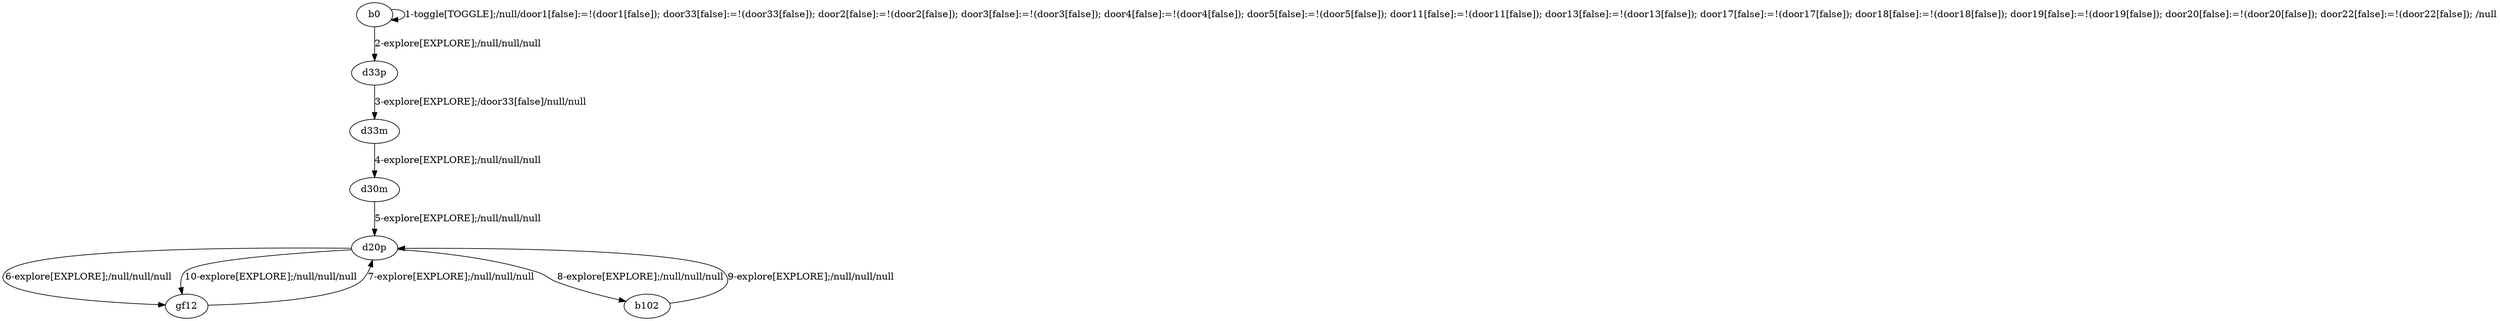 # Total number of goals covered by this test: 3
# d20p --> gf12
# b102 --> d20p
# d30m --> d20p

digraph g {
"b0" -> "b0" [label = "1-toggle[TOGGLE];/null/door1[false]:=!(door1[false]); door33[false]:=!(door33[false]); door2[false]:=!(door2[false]); door3[false]:=!(door3[false]); door4[false]:=!(door4[false]); door5[false]:=!(door5[false]); door11[false]:=!(door11[false]); door13[false]:=!(door13[false]); door17[false]:=!(door17[false]); door18[false]:=!(door18[false]); door19[false]:=!(door19[false]); door20[false]:=!(door20[false]); door22[false]:=!(door22[false]); /null"];
"b0" -> "d33p" [label = "2-explore[EXPLORE];/null/null/null"];
"d33p" -> "d33m" [label = "3-explore[EXPLORE];/door33[false]/null/null"];
"d33m" -> "d30m" [label = "4-explore[EXPLORE];/null/null/null"];
"d30m" -> "d20p" [label = "5-explore[EXPLORE];/null/null/null"];
"d20p" -> "gf12" [label = "6-explore[EXPLORE];/null/null/null"];
"gf12" -> "d20p" [label = "7-explore[EXPLORE];/null/null/null"];
"d20p" -> "b102" [label = "8-explore[EXPLORE];/null/null/null"];
"b102" -> "d20p" [label = "9-explore[EXPLORE];/null/null/null"];
"d20p" -> "gf12" [label = "10-explore[EXPLORE];/null/null/null"];
}